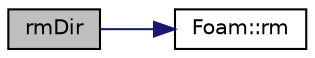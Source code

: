 digraph "rmDir"
{
  bgcolor="transparent";
  edge [fontname="Helvetica",fontsize="10",labelfontname="Helvetica",labelfontsize="10"];
  node [fontname="Helvetica",fontsize="10",shape=record];
  rankdir="LR";
  Node1 [label="rmDir",height=0.2,width=0.4,color="black", fillcolor="grey75", style="filled" fontcolor="black"];
  Node1 -> Node2 [color="midnightblue",fontsize="10",style="solid",fontname="Helvetica"];
  Node2 [label="Foam::rm",height=0.2,width=0.4,color="black",URL="$namespaceFoam.html#a0186c954a2c428d4cdf009d40467bcc2",tooltip="Remove a file (or its gz equivalent), returning true if successful. "];
}
